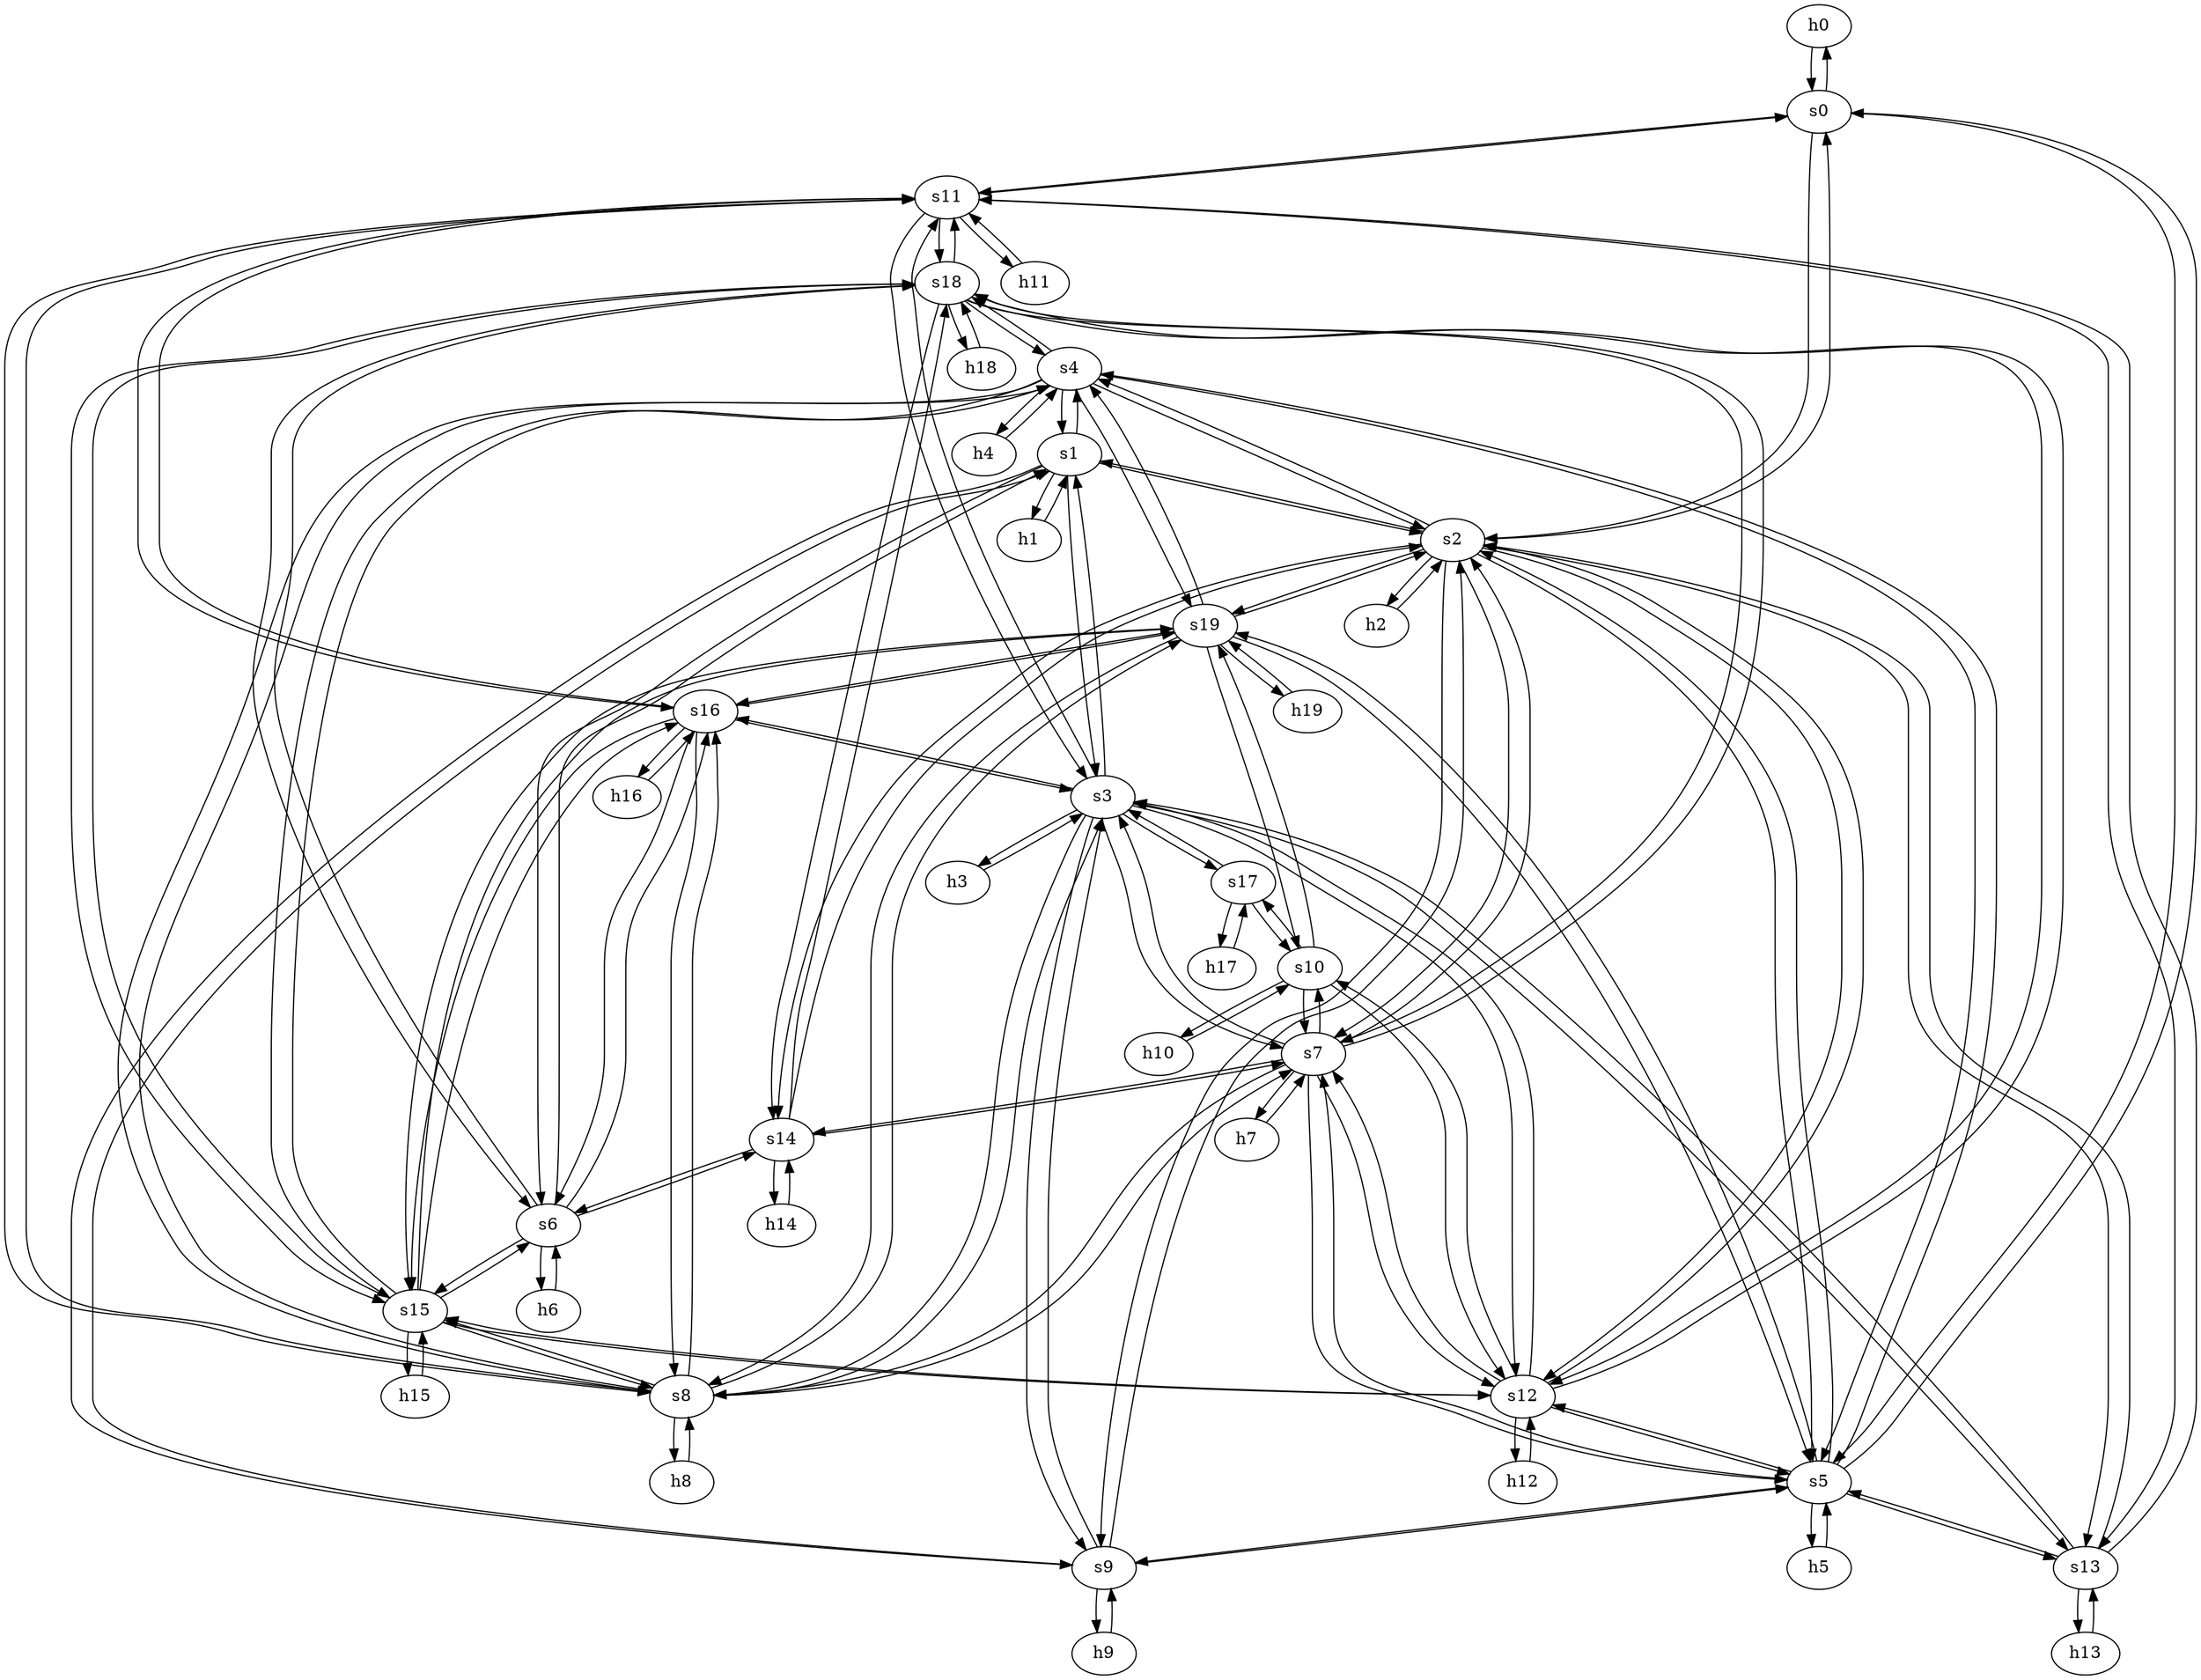 strict digraph gnm20m60{
	h0 [ip="0.0.0.20",
		mac="00:00:00:00:0:20",
		type=host];
	s0 [id=0, 
		type=switch];
	h1 [ip="0.0.0.21",
		mac="00:00:00:00:0:21",
		type=host];
	s1 [id=1, 
		type=switch];
	h2 [ip="0.0.0.22",
		mac="00:00:00:00:0:22",
		type=host];
	s2 [id=2, 
		type=switch];
	h3 [ip="0.0.0.23",
		mac="00:00:00:00:0:23",
		type=host];
	s3 [id=3, 
		type=switch];
	h4 [ip="0.0.0.24",
		mac="00:00:00:00:0:24",
		type=host];
	s4 [id=4, 
		type=switch];
	h5 [ip="0.0.0.25",
		mac="00:00:00:00:0:25",
		type=host];
	s5 [id=5, 
		type=switch];
	h6 [ip="0.0.0.26",
		mac="00:00:00:00:0:26",
		type=host];
	s6 [id=6, 
		type=switch];
	h7 [ip="0.0.0.27",
		mac="00:00:00:00:0:27",
		type=host];
	s7 [id=7, 
		type=switch];
	h8 [ip="0.0.0.28",
		mac="00:00:00:00:0:28",
		type=host];
	s8 [id=8, 
		type=switch];
	h9 [ip="0.0.0.29",
		mac="00:00:00:00:0:29",
		type=host];
	s9 [id=9, 
		type=switch];
	h10 [ip="0.0.0.30",
		mac="00:00:00:00:0:30",
		type=host];
	s10 [id=10, 
		type=switch];
	h11 [ip="0.0.0.31",
		mac="00:00:00:00:0:31",
		type=host];
	s11 [id=11, 
		type=switch];
	h12 [ip="0.0.0.32",
		mac="00:00:00:00:0:32",
		type=host];
	s12 [id=12, 
		type=switch];
	h13 [ip="0.0.0.33",
		mac="00:00:00:00:0:33",
		type=host];
	s13 [id=13, 
		type=switch];
	h14 [ip="0.0.0.34",
		mac="00:00:00:00:0:34",
		type=host];
	s14 [id=14, 
		type=switch];
	h15 [ip="0.0.0.35",
		mac="00:00:00:00:0:35",
		type=host];
	s15 [id=15, 
		type=switch];
	h16 [ip="0.0.0.36",
		mac="00:00:00:00:0:36",
		type=host];
	s16 [id=16, 
		type=switch];
	h17 [ip="0.0.0.37",
		mac="00:00:00:00:0:37",
		type=host];
	s17 [id=17, 
		type=switch];
	h18 [ip="0.0.0.38",
		mac="00:00:00:00:0:38",
		type=host];
	s18 [id=18, 
		type=switch];
	h19 [ip="0.0.0.39",
		mac="00:00:00:00:0:39",
		type=host];
	s19 [id=19, 
		type=switch];
	h0 -> s0  [capacity="1Gbps", 
				cost=1, 
				dst_port=1,
				src_port=1];
	s0 -> h0  [capacity="1Gbps", 
				cost=1, 
				dst_port=1,
				src_port=1];
	h1 -> s1  [capacity="1Gbps", 
				cost=1, 
				dst_port=1,
				src_port=1];
	s1 -> h1  [capacity="1Gbps", 
				cost=1, 
				dst_port=1,
				src_port=1];
	h2 -> s2  [capacity="1Gbps", 
				cost=1, 
				dst_port=1,
				src_port=1];
	s2 -> h2  [capacity="1Gbps", 
				cost=1, 
				dst_port=1,
				src_port=1];
	h3 -> s3  [capacity="1Gbps", 
				cost=1, 
				dst_port=1,
				src_port=1];
	s3 -> h3  [capacity="1Gbps", 
				cost=1, 
				dst_port=1,
				src_port=1];
	h4 -> s4  [capacity="1Gbps", 
				cost=1, 
				dst_port=1,
				src_port=1];
	s4 -> h4  [capacity="1Gbps", 
				cost=1, 
				dst_port=1,
				src_port=1];
	h5 -> s5  [capacity="1Gbps", 
				cost=1, 
				dst_port=1,
				src_port=1];
	s5 -> h5  [capacity="1Gbps", 
				cost=1, 
				dst_port=1,
				src_port=1];
	h6 -> s6  [capacity="1Gbps", 
				cost=1, 
				dst_port=1,
				src_port=1];
	s6 -> h6  [capacity="1Gbps", 
				cost=1, 
				dst_port=1,
				src_port=1];
	h7 -> s7  [capacity="1Gbps", 
				cost=1, 
				dst_port=1,
				src_port=1];
	s7 -> h7  [capacity="1Gbps", 
				cost=1, 
				dst_port=1,
				src_port=1];
	h8 -> s8  [capacity="1Gbps", 
				cost=1, 
				dst_port=1,
				src_port=1];
	s8 -> h8  [capacity="1Gbps", 
				cost=1, 
				dst_port=1,
				src_port=1];
	h9 -> s9  [capacity="1Gbps", 
				cost=1, 
				dst_port=1,
				src_port=1];
	s9 -> h9  [capacity="1Gbps", 
				cost=1, 
				dst_port=1,
				src_port=1];
	h10 -> s10  [capacity="1Gbps", 
				cost=1, 
				dst_port=1,
				src_port=1];
	s10 -> h10  [capacity="1Gbps", 
				cost=1, 
				dst_port=1,
				src_port=1];
	h11 -> s11  [capacity="1Gbps", 
				cost=1, 
				dst_port=1,
				src_port=1];
	s11 -> h11  [capacity="1Gbps", 
				cost=1, 
				dst_port=1,
				src_port=1];
	h12 -> s12  [capacity="1Gbps", 
				cost=1, 
				dst_port=1,
				src_port=1];
	s12 -> h12  [capacity="1Gbps", 
				cost=1, 
				dst_port=1,
				src_port=1];
	h13 -> s13  [capacity="1Gbps", 
				cost=1, 
				dst_port=1,
				src_port=1];
	s13 -> h13  [capacity="1Gbps", 
				cost=1, 
				dst_port=1,
				src_port=1];
	h14 -> s14  [capacity="1Gbps", 
				cost=1, 
				dst_port=1,
				src_port=1];
	s14 -> h14  [capacity="1Gbps", 
				cost=1, 
				dst_port=1,
				src_port=1];
	h15 -> s15  [capacity="1Gbps", 
				cost=1, 
				dst_port=1,
				src_port=1];
	s15 -> h15  [capacity="1Gbps", 
				cost=1, 
				dst_port=1,
				src_port=1];
	h16 -> s16  [capacity="1Gbps", 
				cost=1, 
				dst_port=1,
				src_port=1];
	s16 -> h16  [capacity="1Gbps", 
				cost=1, 
				dst_port=1,
				src_port=1];
	h17 -> s17  [capacity="1Gbps", 
				cost=1, 
				dst_port=1,
				src_port=1];
	s17 -> h17  [capacity="1Gbps", 
				cost=1, 
				dst_port=1,
				src_port=1];
	h18 -> s18  [capacity="1Gbps", 
				cost=1, 
				dst_port=1,
				src_port=1];
	s18 -> h18  [capacity="1Gbps", 
				cost=1, 
				dst_port=1,
				src_port=1];
	h19 -> s19  [capacity="1Gbps", 
				cost=1, 
				dst_port=1,
				src_port=1];
	s19 -> h19  [capacity="1Gbps", 
				cost=1, 
				dst_port=1,
				src_port=1];
	s0 -> s2  [capacity="1Gbps", 
				cost=1, 
				dst_port=1,
				src_port=1];
	s0 -> s5  [capacity="1Gbps", 
				cost=1, 
				dst_port=1,
				src_port=1];
	s0 -> s11  [capacity="1Gbps", 
				cost=1, 
				dst_port=1,
				src_port=1];
	s1 -> s2  [capacity="1Gbps", 
				cost=1, 
				dst_port=1,
				src_port=1];
	s1 -> s3  [capacity="1Gbps", 
				cost=1, 
				dst_port=1,
				src_port=1];
	s1 -> s4  [capacity="1Gbps", 
				cost=1, 
				dst_port=1,
				src_port=1];
	s1 -> s6  [capacity="1Gbps", 
				cost=1, 
				dst_port=1,
				src_port=1];
	s1 -> s9  [capacity="1Gbps", 
				cost=1, 
				dst_port=1,
				src_port=1];
	s2 -> s0  [capacity="1Gbps", 
				cost=1, 
				dst_port=1,
				src_port=1];
	s2 -> s1  [capacity="1Gbps", 
				cost=1, 
				dst_port=1,
				src_port=1];
	s2 -> s4  [capacity="1Gbps", 
				cost=1, 
				dst_port=1,
				src_port=1];
	s2 -> s5  [capacity="1Gbps", 
				cost=1, 
				dst_port=1,
				src_port=1];
	s2 -> s7  [capacity="1Gbps", 
				cost=1, 
				dst_port=1,
				src_port=1];
	s2 -> s9  [capacity="1Gbps", 
				cost=1, 
				dst_port=1,
				src_port=1];
	s2 -> s12  [capacity="1Gbps", 
				cost=1, 
				dst_port=1,
				src_port=1];
	s2 -> s13  [capacity="1Gbps", 
				cost=1, 
				dst_port=1,
				src_port=1];
	s2 -> s14  [capacity="1Gbps", 
				cost=1, 
				dst_port=1,
				src_port=1];
	s2 -> s19  [capacity="1Gbps", 
				cost=1, 
				dst_port=1,
				src_port=1];
	s3 -> s1  [capacity="1Gbps", 
				cost=1, 
				dst_port=1,
				src_port=1];
	s3 -> s7  [capacity="1Gbps", 
				cost=1, 
				dst_port=1,
				src_port=1];
	s3 -> s8  [capacity="1Gbps", 
				cost=1, 
				dst_port=1,
				src_port=1];
	s3 -> s9  [capacity="1Gbps", 
				cost=1, 
				dst_port=1,
				src_port=1];
	s3 -> s11  [capacity="1Gbps", 
				cost=1, 
				dst_port=1,
				src_port=1];
	s3 -> s12  [capacity="1Gbps", 
				cost=1, 
				dst_port=1,
				src_port=1];
	s3 -> s13  [capacity="1Gbps", 
				cost=1, 
				dst_port=1,
				src_port=1];
	s3 -> s16  [capacity="1Gbps", 
				cost=1, 
				dst_port=1,
				src_port=1];
	s3 -> s17  [capacity="1Gbps", 
				cost=1, 
				dst_port=1,
				src_port=1];
	s4 -> s1  [capacity="1Gbps", 
				cost=1, 
				dst_port=1,
				src_port=1];
	s4 -> s2  [capacity="1Gbps", 
				cost=1, 
				dst_port=1,
				src_port=1];
	s4 -> s5  [capacity="1Gbps", 
				cost=1, 
				dst_port=1,
				src_port=1];
	s4 -> s8  [capacity="1Gbps", 
				cost=1, 
				dst_port=1,
				src_port=1];
	s4 -> s15  [capacity="1Gbps", 
				cost=1, 
				dst_port=1,
				src_port=1];
	s4 -> s18  [capacity="1Gbps", 
				cost=1, 
				dst_port=1,
				src_port=1];
	s4 -> s19  [capacity="1Gbps", 
				cost=1, 
				dst_port=1,
				src_port=1];
	s5 -> s0  [capacity="1Gbps", 
				cost=1, 
				dst_port=1,
				src_port=1];
	s5 -> s2  [capacity="1Gbps", 
				cost=1, 
				dst_port=1,
				src_port=1];
	s5 -> s4  [capacity="1Gbps", 
				cost=1, 
				dst_port=1,
				src_port=1];
	s5 -> s7  [capacity="1Gbps", 
				cost=1, 
				dst_port=1,
				src_port=1];
	s5 -> s9  [capacity="1Gbps", 
				cost=1, 
				dst_port=1,
				src_port=1];
	s5 -> s12  [capacity="1Gbps", 
				cost=1, 
				dst_port=1,
				src_port=1];
	s5 -> s13  [capacity="1Gbps", 
				cost=1, 
				dst_port=1,
				src_port=1];
	s5 -> s19  [capacity="1Gbps", 
				cost=1, 
				dst_port=1,
				src_port=1];
	s6 -> s1  [capacity="1Gbps", 
				cost=1, 
				dst_port=1,
				src_port=1];
	s6 -> s14  [capacity="1Gbps", 
				cost=1, 
				dst_port=1,
				src_port=1];
	s6 -> s15  [capacity="1Gbps", 
				cost=1, 
				dst_port=1,
				src_port=1];
	s6 -> s16  [capacity="1Gbps", 
				cost=1, 
				dst_port=1,
				src_port=1];
	s6 -> s18  [capacity="1Gbps", 
				cost=1, 
				dst_port=1,
				src_port=1];
	s7 -> s2  [capacity="1Gbps", 
				cost=1, 
				dst_port=1,
				src_port=1];
	s7 -> s3  [capacity="1Gbps", 
				cost=1, 
				dst_port=1,
				src_port=1];
	s7 -> s5  [capacity="1Gbps", 
				cost=1, 
				dst_port=1,
				src_port=1];
	s7 -> s8  [capacity="1Gbps", 
				cost=1, 
				dst_port=1,
				src_port=1];
	s7 -> s10  [capacity="1Gbps", 
				cost=1, 
				dst_port=1,
				src_port=1];
	s7 -> s12  [capacity="1Gbps", 
				cost=1, 
				dst_port=1,
				src_port=1];
	s7 -> s14  [capacity="1Gbps", 
				cost=1, 
				dst_port=1,
				src_port=1];
	s7 -> s18  [capacity="1Gbps", 
				cost=1, 
				dst_port=1,
				src_port=1];
	s8 -> s3  [capacity="1Gbps", 
				cost=1, 
				dst_port=1,
				src_port=1];
	s8 -> s4  [capacity="1Gbps", 
				cost=1, 
				dst_port=1,
				src_port=1];
	s8 -> s7  [capacity="1Gbps", 
				cost=1, 
				dst_port=1,
				src_port=1];
	s8 -> s11  [capacity="1Gbps", 
				cost=1, 
				dst_port=1,
				src_port=1];
	s8 -> s15  [capacity="1Gbps", 
				cost=1, 
				dst_port=1,
				src_port=1];
	s8 -> s16  [capacity="1Gbps", 
				cost=1, 
				dst_port=1,
				src_port=1];
	s8 -> s19  [capacity="1Gbps", 
				cost=1, 
				dst_port=1,
				src_port=1];
	s9 -> s1  [capacity="1Gbps", 
				cost=1, 
				dst_port=1,
				src_port=1];
	s9 -> s2  [capacity="1Gbps", 
				cost=1, 
				dst_port=1,
				src_port=1];
	s9 -> s3  [capacity="1Gbps", 
				cost=1, 
				dst_port=1,
				src_port=1];
	s9 -> s5  [capacity="1Gbps", 
				cost=1, 
				dst_port=1,
				src_port=1];
	s10 -> s7  [capacity="1Gbps", 
				cost=1, 
				dst_port=1,
				src_port=1];
	s10 -> s12  [capacity="1Gbps", 
				cost=1, 
				dst_port=1,
				src_port=1];
	s10 -> s17  [capacity="1Gbps", 
				cost=1, 
				dst_port=1,
				src_port=1];
	s10 -> s19  [capacity="1Gbps", 
				cost=1, 
				dst_port=1,
				src_port=1];
	s11 -> s0  [capacity="1Gbps", 
				cost=1, 
				dst_port=1,
				src_port=1];
	s11 -> s3  [capacity="1Gbps", 
				cost=1, 
				dst_port=1,
				src_port=1];
	s11 -> s8  [capacity="1Gbps", 
				cost=1, 
				dst_port=1,
				src_port=1];
	s11 -> s13  [capacity="1Gbps", 
				cost=1, 
				dst_port=1,
				src_port=1];
	s11 -> s16  [capacity="1Gbps", 
				cost=1, 
				dst_port=1,
				src_port=1];
	s11 -> s18  [capacity="1Gbps", 
				cost=1, 
				dst_port=1,
				src_port=1];
	s12 -> s2  [capacity="1Gbps", 
				cost=1, 
				dst_port=1,
				src_port=1];
	s12 -> s3  [capacity="1Gbps", 
				cost=1, 
				dst_port=1,
				src_port=1];
	s12 -> s5  [capacity="1Gbps", 
				cost=1, 
				dst_port=1,
				src_port=1];
	s12 -> s7  [capacity="1Gbps", 
				cost=1, 
				dst_port=1,
				src_port=1];
	s12 -> s10  [capacity="1Gbps", 
				cost=1, 
				dst_port=1,
				src_port=1];
	s12 -> s15  [capacity="1Gbps", 
				cost=1, 
				dst_port=1,
				src_port=1];
	s12 -> s18  [capacity="1Gbps", 
				cost=1, 
				dst_port=1,
				src_port=1];
	s13 -> s2  [capacity="1Gbps", 
				cost=1, 
				dst_port=1,
				src_port=1];
	s13 -> s3  [capacity="1Gbps", 
				cost=1, 
				dst_port=1,
				src_port=1];
	s13 -> s5  [capacity="1Gbps", 
				cost=1, 
				dst_port=1,
				src_port=1];
	s13 -> s11  [capacity="1Gbps", 
				cost=1, 
				dst_port=1,
				src_port=1];
	s14 -> s2  [capacity="1Gbps", 
				cost=1, 
				dst_port=1,
				src_port=1];
	s14 -> s6  [capacity="1Gbps", 
				cost=1, 
				dst_port=1,
				src_port=1];
	s14 -> s7  [capacity="1Gbps", 
				cost=1, 
				dst_port=1,
				src_port=1];
	s14 -> s18  [capacity="1Gbps", 
				cost=1, 
				dst_port=1,
				src_port=1];
	s15 -> s4  [capacity="1Gbps", 
				cost=1, 
				dst_port=1,
				src_port=1];
	s15 -> s6  [capacity="1Gbps", 
				cost=1, 
				dst_port=1,
				src_port=1];
	s15 -> s8  [capacity="1Gbps", 
				cost=1, 
				dst_port=1,
				src_port=1];
	s15 -> s12  [capacity="1Gbps", 
				cost=1, 
				dst_port=1,
				src_port=1];
	s15 -> s16  [capacity="1Gbps", 
				cost=1, 
				dst_port=1,
				src_port=1];
	s15 -> s18  [capacity="1Gbps", 
				cost=1, 
				dst_port=1,
				src_port=1];
	s15 -> s19  [capacity="1Gbps", 
				cost=1, 
				dst_port=1,
				src_port=1];
	s16 -> s3  [capacity="1Gbps", 
				cost=1, 
				dst_port=1,
				src_port=1];
	s16 -> s6  [capacity="1Gbps", 
				cost=1, 
				dst_port=1,
				src_port=1];
	s16 -> s8  [capacity="1Gbps", 
				cost=1, 
				dst_port=1,
				src_port=1];
	s16 -> s11  [capacity="1Gbps", 
				cost=1, 
				dst_port=1,
				src_port=1];
	s16 -> s15  [capacity="1Gbps", 
				cost=1, 
				dst_port=1,
				src_port=1];
	s16 -> s19  [capacity="1Gbps", 
				cost=1, 
				dst_port=1,
				src_port=1];
	s17 -> s3  [capacity="1Gbps", 
				cost=1, 
				dst_port=1,
				src_port=1];
	s17 -> s10  [capacity="1Gbps", 
				cost=1, 
				dst_port=1,
				src_port=1];
	s18 -> s4  [capacity="1Gbps", 
				cost=1, 
				dst_port=1,
				src_port=1];
	s18 -> s6  [capacity="1Gbps", 
				cost=1, 
				dst_port=1,
				src_port=1];
	s18 -> s7  [capacity="1Gbps", 
				cost=1, 
				dst_port=1,
				src_port=1];
	s18 -> s11  [capacity="1Gbps", 
				cost=1, 
				dst_port=1,
				src_port=1];
	s18 -> s12  [capacity="1Gbps", 
				cost=1, 
				dst_port=1,
				src_port=1];
	s18 -> s14  [capacity="1Gbps", 
				cost=1, 
				dst_port=1,
				src_port=1];
	s18 -> s15  [capacity="1Gbps", 
				cost=1, 
				dst_port=1,
				src_port=1];
	s19 -> s2  [capacity="1Gbps", 
				cost=1, 
				dst_port=1,
				src_port=1];
	s19 -> s4  [capacity="1Gbps", 
				cost=1, 
				dst_port=1,
				src_port=1];
	s19 -> s5  [capacity="1Gbps", 
				cost=1, 
				dst_port=1,
				src_port=1];
	s19 -> s8  [capacity="1Gbps", 
				cost=1, 
				dst_port=1,
				src_port=1];
	s19 -> s10  [capacity="1Gbps", 
				cost=1, 
				dst_port=1,
				src_port=1];
	s19 -> s15  [capacity="1Gbps", 
				cost=1, 
				dst_port=1,
				src_port=1];
	s19 -> s16  [capacity="1Gbps", 
				cost=1, 
				dst_port=1,
				src_port=1];
}